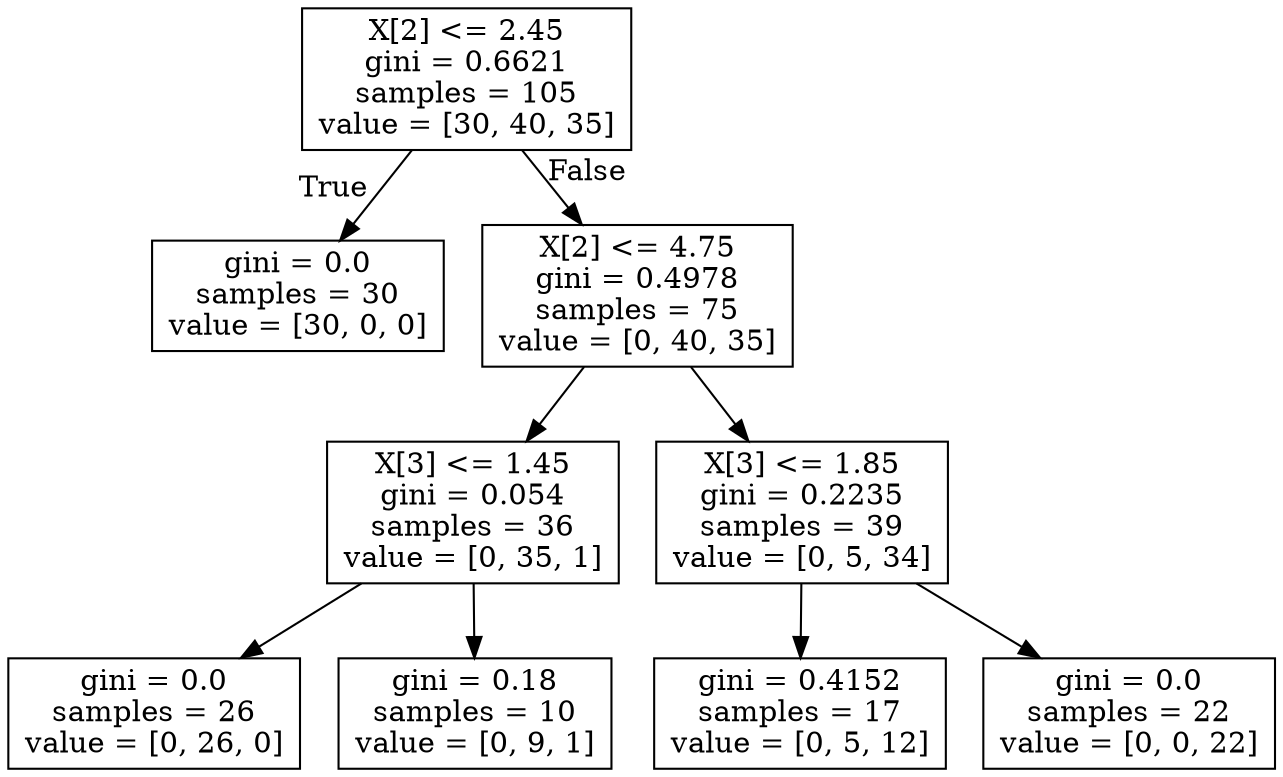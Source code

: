 digraph Tree {
node [shape=box] ;
0 [label="X[2] <= 2.45\ngini = 0.6621\nsamples = 105\nvalue = [30, 40, 35]"] ;
1 [label="gini = 0.0\nsamples = 30\nvalue = [30, 0, 0]"] ;
0 -> 1 [labeldistance=2.5, labelangle=45, headlabel="True"] ;
2 [label="X[2] <= 4.75\ngini = 0.4978\nsamples = 75\nvalue = [0, 40, 35]"] ;
0 -> 2 [labeldistance=2.5, labelangle=-45, headlabel="False"] ;
3 [label="X[3] <= 1.45\ngini = 0.054\nsamples = 36\nvalue = [0, 35, 1]"] ;
2 -> 3 ;
4 [label="gini = 0.0\nsamples = 26\nvalue = [0, 26, 0]"] ;
3 -> 4 ;
5 [label="gini = 0.18\nsamples = 10\nvalue = [0, 9, 1]"] ;
3 -> 5 ;
6 [label="X[3] <= 1.85\ngini = 0.2235\nsamples = 39\nvalue = [0, 5, 34]"] ;
2 -> 6 ;
7 [label="gini = 0.4152\nsamples = 17\nvalue = [0, 5, 12]"] ;
6 -> 7 ;
8 [label="gini = 0.0\nsamples = 22\nvalue = [0, 0, 22]"] ;
6 -> 8 ;
}